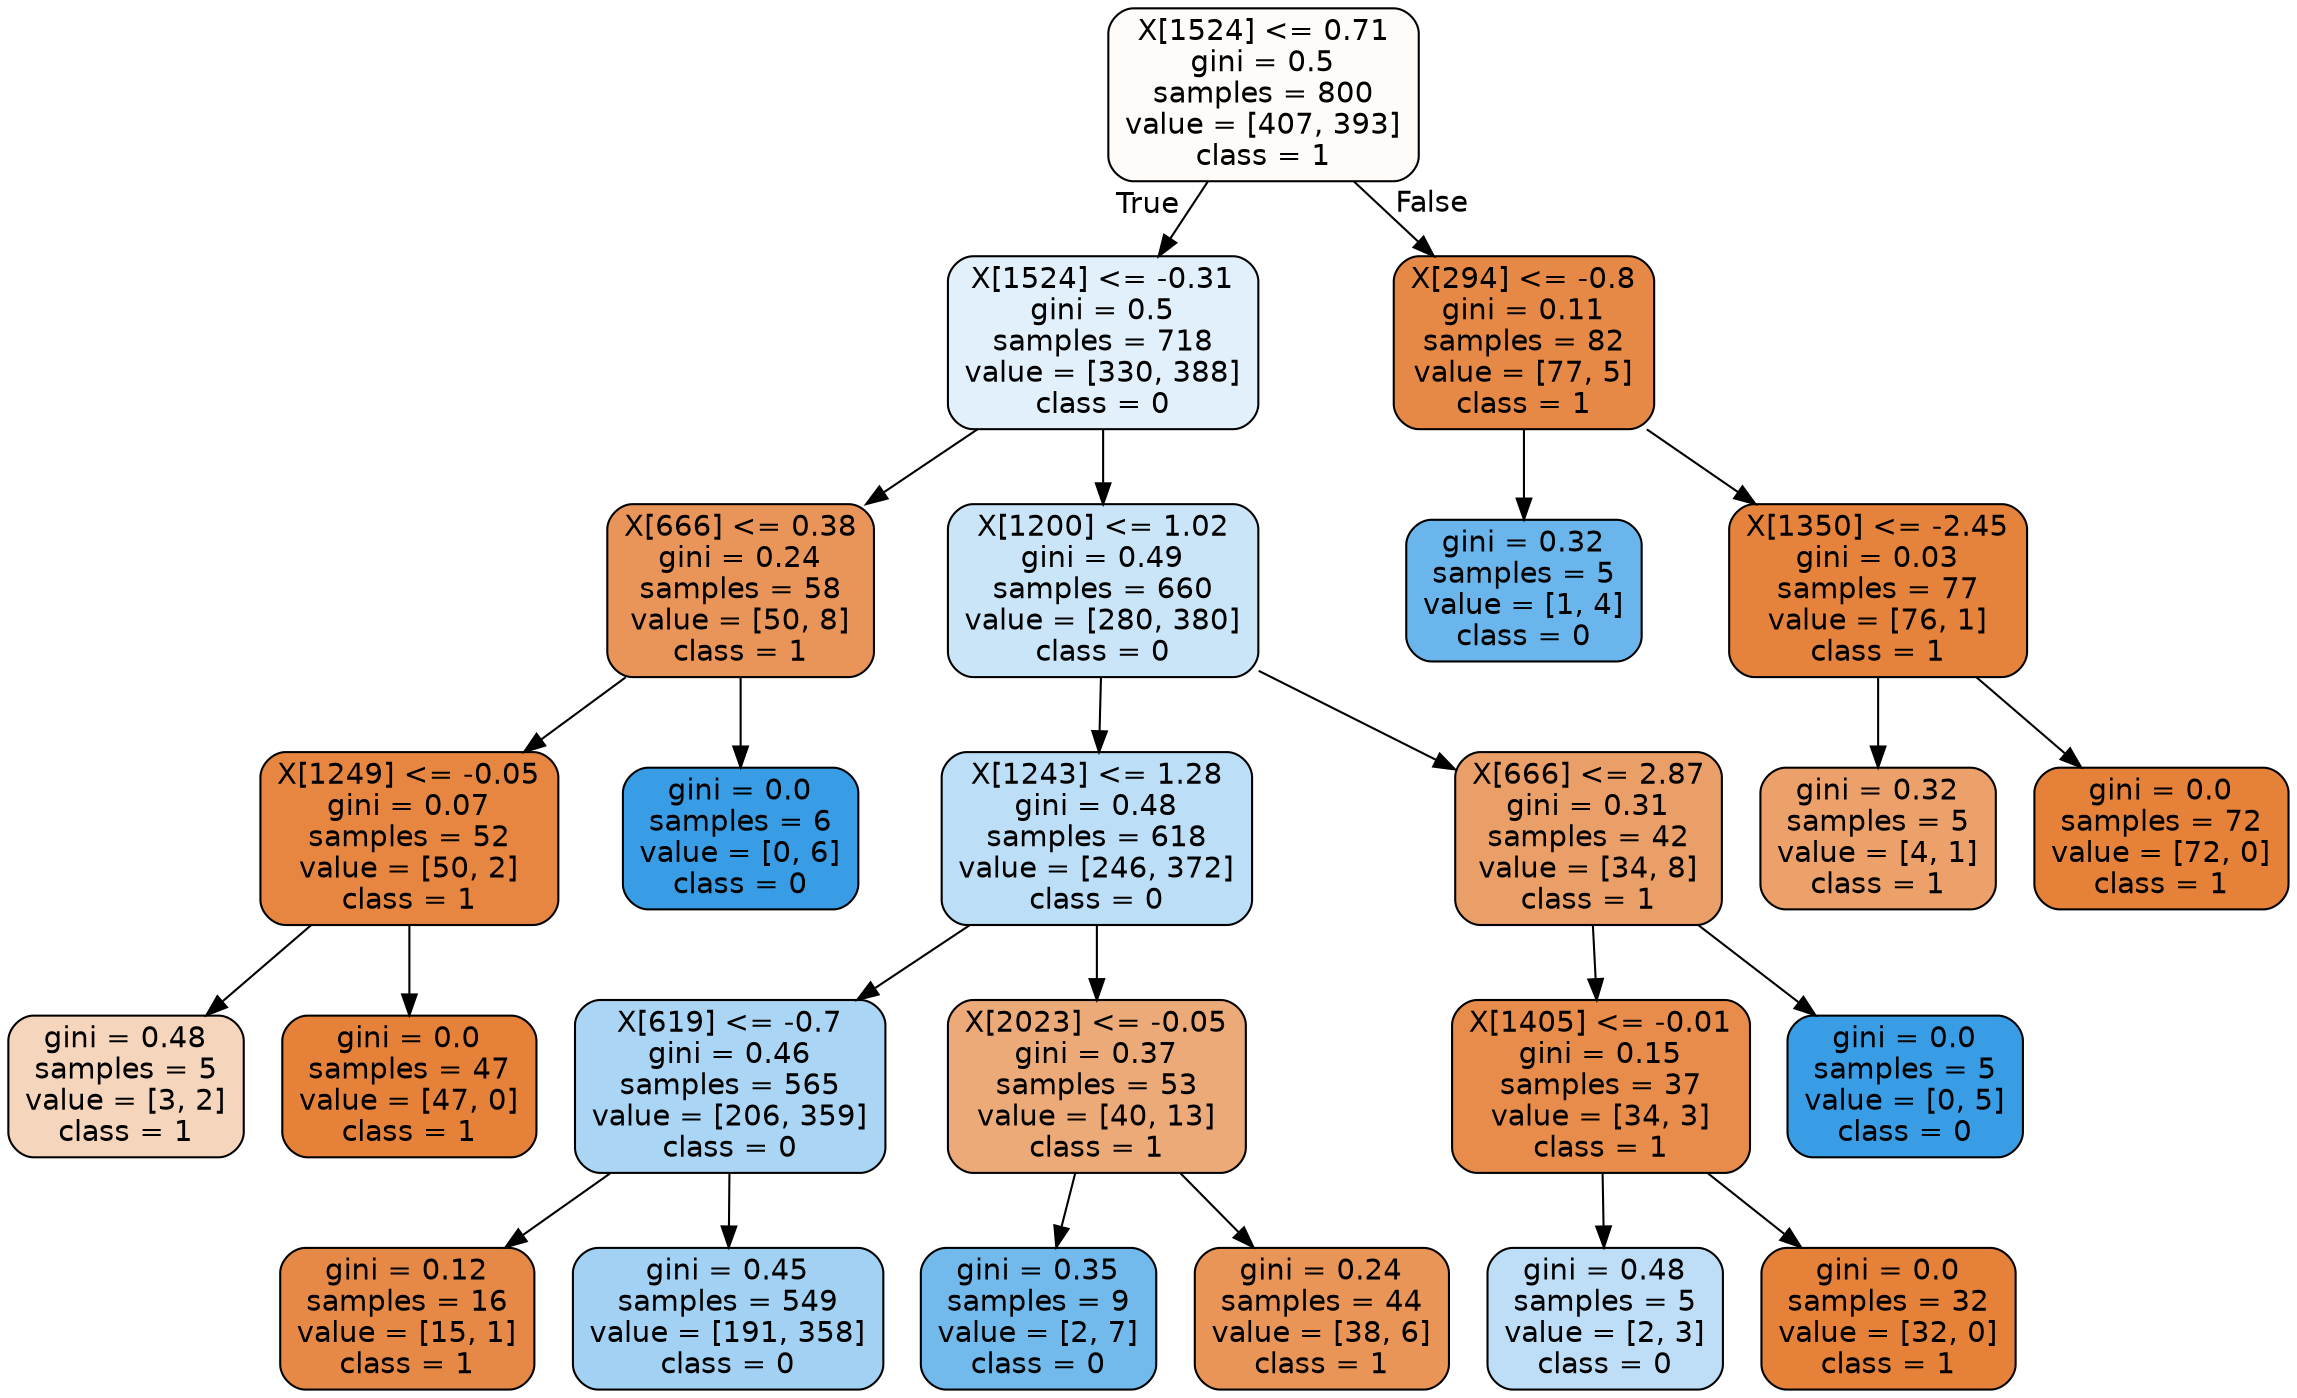digraph Tree {
node [shape=box, style="filled, rounded", color="black", fontname="helvetica"] ;
edge [fontname="helvetica"] ;
0 [label="X[1524] <= 0.71\ngini = 0.5\nsamples = 800\nvalue = [407, 393]\nclass = 1", fillcolor="#fefbf8"] ;
1 [label="X[1524] <= -0.31\ngini = 0.5\nsamples = 718\nvalue = [330, 388]\nclass = 0", fillcolor="#e1f0fb"] ;
0 -> 1 [labeldistance=2.5, labelangle=45, headlabel="True"] ;
2 [label="X[666] <= 0.38\ngini = 0.24\nsamples = 58\nvalue = [50, 8]\nclass = 1", fillcolor="#e99559"] ;
1 -> 2 ;
3 [label="X[1249] <= -0.05\ngini = 0.07\nsamples = 52\nvalue = [50, 2]\nclass = 1", fillcolor="#e68641"] ;
2 -> 3 ;
4 [label="gini = 0.48\nsamples = 5\nvalue = [3, 2]\nclass = 1", fillcolor="#f6d5bd"] ;
3 -> 4 ;
5 [label="gini = 0.0\nsamples = 47\nvalue = [47, 0]\nclass = 1", fillcolor="#e58139"] ;
3 -> 5 ;
6 [label="gini = 0.0\nsamples = 6\nvalue = [0, 6]\nclass = 0", fillcolor="#399de5"] ;
2 -> 6 ;
7 [label="X[1200] <= 1.02\ngini = 0.49\nsamples = 660\nvalue = [280, 380]\nclass = 0", fillcolor="#cbe5f8"] ;
1 -> 7 ;
8 [label="X[1243] <= 1.28\ngini = 0.48\nsamples = 618\nvalue = [246, 372]\nclass = 0", fillcolor="#bcdef6"] ;
7 -> 8 ;
9 [label="X[619] <= -0.7\ngini = 0.46\nsamples = 565\nvalue = [206, 359]\nclass = 0", fillcolor="#abd5f4"] ;
8 -> 9 ;
10 [label="gini = 0.12\nsamples = 16\nvalue = [15, 1]\nclass = 1", fillcolor="#e78946"] ;
9 -> 10 ;
11 [label="gini = 0.45\nsamples = 549\nvalue = [191, 358]\nclass = 0", fillcolor="#a3d1f3"] ;
9 -> 11 ;
12 [label="X[2023] <= -0.05\ngini = 0.37\nsamples = 53\nvalue = [40, 13]\nclass = 1", fillcolor="#edaa79"] ;
8 -> 12 ;
13 [label="gini = 0.35\nsamples = 9\nvalue = [2, 7]\nclass = 0", fillcolor="#72b9ec"] ;
12 -> 13 ;
14 [label="gini = 0.24\nsamples = 44\nvalue = [38, 6]\nclass = 1", fillcolor="#e99558"] ;
12 -> 14 ;
15 [label="X[666] <= 2.87\ngini = 0.31\nsamples = 42\nvalue = [34, 8]\nclass = 1", fillcolor="#eb9f68"] ;
7 -> 15 ;
16 [label="X[1405] <= -0.01\ngini = 0.15\nsamples = 37\nvalue = [34, 3]\nclass = 1", fillcolor="#e78c4a"] ;
15 -> 16 ;
17 [label="gini = 0.48\nsamples = 5\nvalue = [2, 3]\nclass = 0", fillcolor="#bddef6"] ;
16 -> 17 ;
18 [label="gini = 0.0\nsamples = 32\nvalue = [32, 0]\nclass = 1", fillcolor="#e58139"] ;
16 -> 18 ;
19 [label="gini = 0.0\nsamples = 5\nvalue = [0, 5]\nclass = 0", fillcolor="#399de5"] ;
15 -> 19 ;
20 [label="X[294] <= -0.8\ngini = 0.11\nsamples = 82\nvalue = [77, 5]\nclass = 1", fillcolor="#e78946"] ;
0 -> 20 [labeldistance=2.5, labelangle=-45, headlabel="False"] ;
21 [label="gini = 0.32\nsamples = 5\nvalue = [1, 4]\nclass = 0", fillcolor="#6ab6ec"] ;
20 -> 21 ;
22 [label="X[1350] <= -2.45\ngini = 0.03\nsamples = 77\nvalue = [76, 1]\nclass = 1", fillcolor="#e5833c"] ;
20 -> 22 ;
23 [label="gini = 0.32\nsamples = 5\nvalue = [4, 1]\nclass = 1", fillcolor="#eca06a"] ;
22 -> 23 ;
24 [label="gini = 0.0\nsamples = 72\nvalue = [72, 0]\nclass = 1", fillcolor="#e58139"] ;
22 -> 24 ;
}